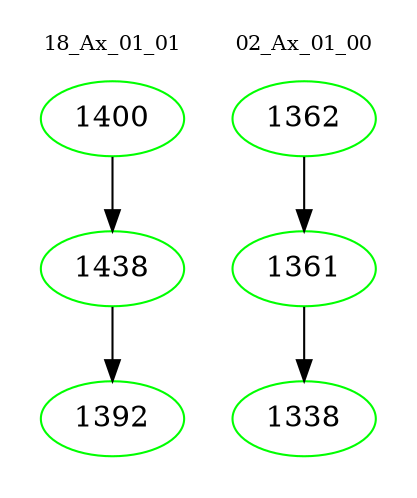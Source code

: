 digraph{
subgraph cluster_0 {
color = white
label = "18_Ax_01_01";
fontsize=10;
T0_1400 [label="1400", color="green"]
T0_1400 -> T0_1438 [color="black"]
T0_1438 [label="1438", color="green"]
T0_1438 -> T0_1392 [color="black"]
T0_1392 [label="1392", color="green"]
}
subgraph cluster_1 {
color = white
label = "02_Ax_01_00";
fontsize=10;
T1_1362 [label="1362", color="green"]
T1_1362 -> T1_1361 [color="black"]
T1_1361 [label="1361", color="green"]
T1_1361 -> T1_1338 [color="black"]
T1_1338 [label="1338", color="green"]
}
}
